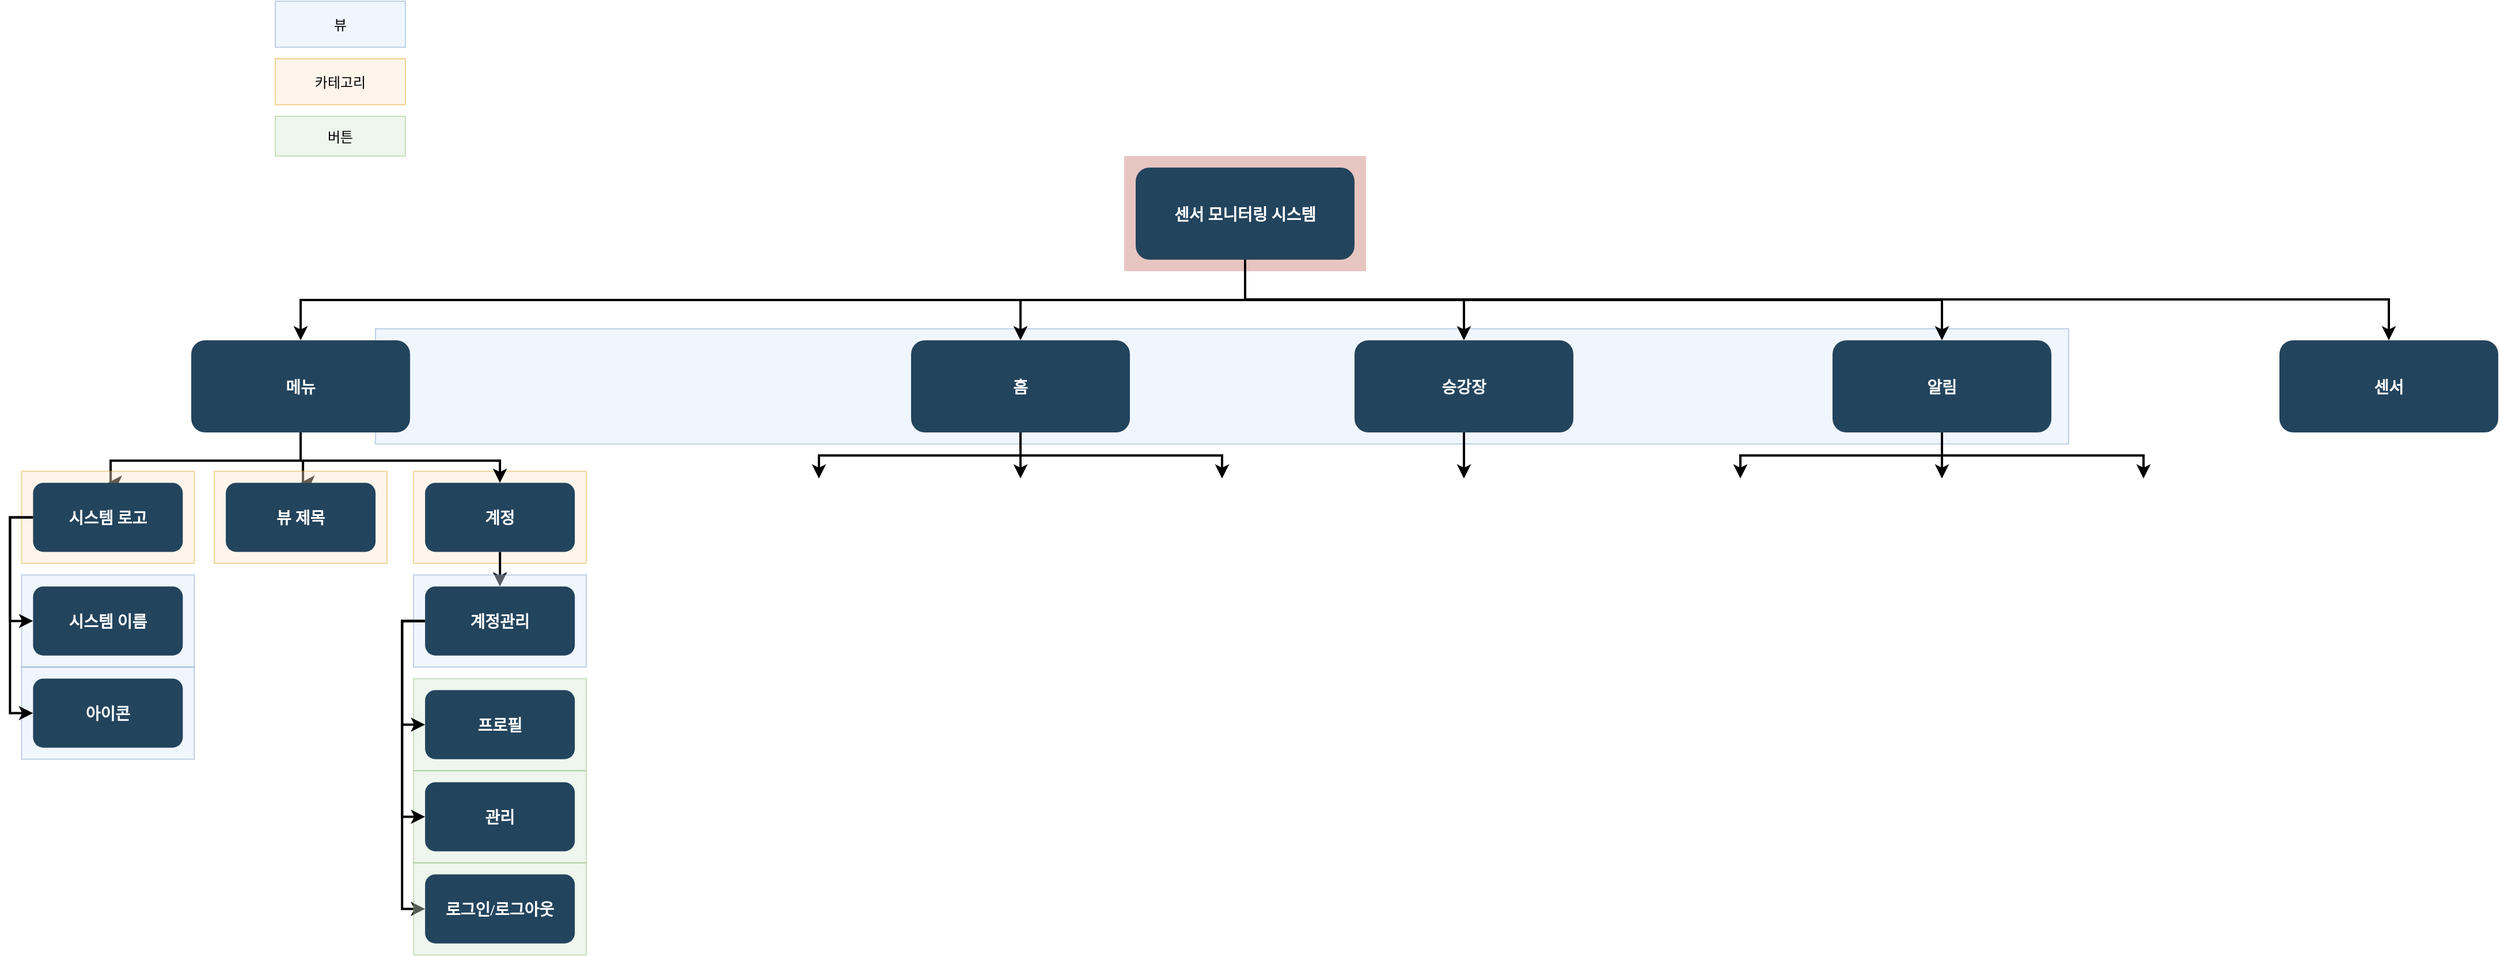 <mxfile version="12.5.7" type="github">
  <diagram name="Page-1" id="2c0d36ab-eaac-3732-788b-9136903baeff">
    <mxGraphModel dx="3426.5" dy="896" grid="1" gridSize="10" guides="1" tooltips="1" connect="1" arrows="1" fold="1" page="1" pageScale="1.5" pageWidth="1169" pageHeight="827" background="#ffffff" math="0" shadow="0">
      <root>
        <mxCell id="0"/>
        <mxCell id="1" parent="0"/>
        <mxCell id="123" value="" style="fillColor=#AE4132;strokeColor=none;opacity=30;" parent="1" vertex="1">
          <mxGeometry x="747" y="175.5" width="210" height="100.0" as="geometry"/>
        </mxCell>
        <mxCell id="122" value="" style="fillColor=#dae8fc;strokeColor=#6c8ebf;opacity=40;" parent="1" vertex="1">
          <mxGeometry x="97" y="325.5" width="1470" height="100.0" as="geometry"/>
        </mxCell>
        <mxCell id="108" value="" style="fillColor=#ffe6cc;strokeColor=#d79b00;opacity=40;" parent="1" vertex="1">
          <mxGeometry x="130.05" y="449.24" width="150" height="80" as="geometry"/>
        </mxCell>
        <mxCell id="Q9VJitN3D-aqMMfwM0eD-123" style="edgeStyle=orthogonalEdgeStyle;rounded=0;orthogonalLoop=1;jettySize=auto;html=1;strokeWidth=2;" parent="1" source="2" target="10" edge="1">
          <mxGeometry relative="1" as="geometry"/>
        </mxCell>
        <mxCell id="Q9VJitN3D-aqMMfwM0eD-126" style="edgeStyle=orthogonalEdgeStyle;rounded=0;orthogonalLoop=1;jettySize=auto;html=1;strokeWidth=2;" parent="1" source="2" target="Q9VJitN3D-aqMMfwM0eD-125" edge="1">
          <mxGeometry relative="1" as="geometry">
            <Array as="points">
              <mxPoint x="852" y="300"/>
              <mxPoint x="1845" y="300"/>
            </Array>
          </mxGeometry>
        </mxCell>
        <mxCell id="2" value="센서 모니터링 시스템" style="rounded=1;fillColor=#23445D;gradientColor=none;strokeColor=none;fontColor=#FFFFFF;fontStyle=1;fontFamily=Tahoma;fontSize=14" parent="1" vertex="1">
          <mxGeometry x="757" y="185.5" width="190" height="80" as="geometry"/>
        </mxCell>
        <mxCell id="4" value="알림" style="rounded=1;fillColor=#23445D;gradientColor=none;strokeColor=none;fontColor=#FFFFFF;fontStyle=1;fontFamily=Tahoma;fontSize=14" parent="1" vertex="1">
          <mxGeometry x="1362.0" y="335.5" width="190" height="80" as="geometry"/>
        </mxCell>
        <mxCell id="9" value="" style="edgeStyle=elbowEdgeStyle;elbow=vertical;strokeWidth=2;rounded=0" parent="1" source="2" target="4" edge="1">
          <mxGeometry x="337" y="215.5" width="100" height="100" as="geometry">
            <mxPoint x="337" y="315.5" as="sourcePoint"/>
            <mxPoint x="437" y="215.5" as="targetPoint"/>
          </mxGeometry>
        </mxCell>
        <mxCell id="10" value="승강장" style="rounded=1;fillColor=#23445D;gradientColor=none;strokeColor=none;fontColor=#FFFFFF;fontStyle=1;fontFamily=Tahoma;fontSize=14" parent="1" vertex="1">
          <mxGeometry x="947" y="335.5" width="190" height="80" as="geometry"/>
        </mxCell>
        <mxCell id="12" value="홈" style="rounded=1;fillColor=#23445D;gradientColor=none;strokeColor=none;fontColor=#FFFFFF;fontStyle=1;fontFamily=Tahoma;fontSize=14" parent="1" vertex="1">
          <mxGeometry x="562.0" y="335.5" width="190" height="80" as="geometry"/>
        </mxCell>
        <mxCell id="Q9VJitN3D-aqMMfwM0eD-209" style="edgeStyle=orthogonalEdgeStyle;rounded=0;orthogonalLoop=1;jettySize=auto;html=1;entryX=0.5;entryY=0;entryDx=0;entryDy=0;strokeWidth=2;" parent="1" source="13" target="Q9VJitN3D-aqMMfwM0eD-189" edge="1">
          <mxGeometry relative="1" as="geometry">
            <Array as="points">
              <mxPoint x="32.03" y="440"/>
              <mxPoint x="34.03" y="440"/>
            </Array>
          </mxGeometry>
        </mxCell>
        <mxCell id="Q9VJitN3D-aqMMfwM0eD-210" style="edgeStyle=orthogonalEdgeStyle;rounded=0;orthogonalLoop=1;jettySize=auto;html=1;entryX=0.5;entryY=0;entryDx=0;entryDy=0;strokeWidth=2;" parent="1" source="13" target="Q9VJitN3D-aqMMfwM0eD-200" edge="1">
          <mxGeometry relative="1" as="geometry">
            <Array as="points">
              <mxPoint x="32.03" y="440"/>
              <mxPoint x="-132.97" y="440"/>
            </Array>
          </mxGeometry>
        </mxCell>
        <mxCell id="13" value="메뉴" style="rounded=1;fillColor=#23445D;gradientColor=none;strokeColor=none;fontColor=#FFFFFF;fontStyle=1;fontFamily=Tahoma;fontSize=14" parent="1" vertex="1">
          <mxGeometry x="-62.97" y="335.5" width="190" height="80" as="geometry"/>
        </mxCell>
        <mxCell id="Q9VJitN3D-aqMMfwM0eD-219" style="edgeStyle=orthogonalEdgeStyle;rounded=0;orthogonalLoop=1;jettySize=auto;html=1;entryX=0.5;entryY=0;entryDx=0;entryDy=0;strokeWidth=2;" parent="1" source="14" target="Q9VJitN3D-aqMMfwM0eD-214" edge="1">
          <mxGeometry relative="1" as="geometry"/>
        </mxCell>
        <mxCell id="14" value="계정" style="rounded=1;fillColor=#23445D;gradientColor=none;strokeColor=none;fontColor=#FFFFFF;fontStyle=1;fontFamily=Tahoma;fontSize=14" parent="1" vertex="1">
          <mxGeometry x="140.05" y="459.24" width="130" height="60" as="geometry"/>
        </mxCell>
        <mxCell id="59" value="" style="edgeStyle=elbowEdgeStyle;elbow=vertical;strokeWidth=2;rounded=0" parent="1" source="2" target="12" edge="1">
          <mxGeometry x="347" y="225.5" width="100" height="100" as="geometry">
            <mxPoint x="862.0" y="275.5" as="sourcePoint"/>
            <mxPoint x="1467.0" y="345.5" as="targetPoint"/>
          </mxGeometry>
        </mxCell>
        <mxCell id="61" value="" style="edgeStyle=elbowEdgeStyle;elbow=vertical;strokeWidth=2;rounded=0" parent="1" source="2" target="13" edge="1">
          <mxGeometry x="-23" y="135.5" width="100" height="100" as="geometry">
            <mxPoint x="-23" y="235.5" as="sourcePoint"/>
            <mxPoint x="77" y="135.5" as="targetPoint"/>
          </mxGeometry>
        </mxCell>
        <mxCell id="62" value="" style="edgeStyle=elbowEdgeStyle;elbow=vertical;strokeWidth=2;rounded=0;exitX=0.5;exitY=1;exitDx=0;exitDy=0;" parent="1" source="13" target="14" edge="1">
          <mxGeometry x="-192.97" y="135.5" width="100" height="100" as="geometry">
            <mxPoint x="-192.97" y="235.5" as="sourcePoint"/>
            <mxPoint x="-92.97" y="135.5" as="targetPoint"/>
            <Array as="points">
              <mxPoint x="10.03" y="440"/>
            </Array>
          </mxGeometry>
        </mxCell>
        <mxCell id="100" value="" style="edgeStyle=elbowEdgeStyle;elbow=vertical;strokeWidth=2;rounded=0" parent="1" source="12" edge="1">
          <mxGeometry x="-23" y="135.5" width="100" height="100" as="geometry">
            <mxPoint x="-23" y="235.5" as="sourcePoint"/>
            <mxPoint x="482" y="455.5" as="targetPoint"/>
          </mxGeometry>
        </mxCell>
        <mxCell id="101" value="" style="edgeStyle=elbowEdgeStyle;elbow=vertical;strokeWidth=2;rounded=0" parent="1" source="12" edge="1">
          <mxGeometry x="-23" y="135.5" width="100" height="100" as="geometry">
            <mxPoint x="-23" y="235.5" as="sourcePoint"/>
            <mxPoint x="657" y="455.5" as="targetPoint"/>
          </mxGeometry>
        </mxCell>
        <mxCell id="102" value="" style="edgeStyle=elbowEdgeStyle;elbow=vertical;strokeWidth=2;rounded=0" parent="1" source="12" edge="1">
          <mxGeometry x="-23" y="135.5" width="100" height="100" as="geometry">
            <mxPoint x="-23" y="235.5" as="sourcePoint"/>
            <mxPoint x="832" y="455.5" as="targetPoint"/>
          </mxGeometry>
        </mxCell>
        <mxCell id="103" value="" style="edgeStyle=elbowEdgeStyle;elbow=vertical;strokeWidth=2;rounded=0" parent="1" source="10" edge="1">
          <mxGeometry x="-23" y="135.5" width="100" height="100" as="geometry">
            <mxPoint x="-23" y="235.5" as="sourcePoint"/>
            <mxPoint x="1042" y="455.5" as="targetPoint"/>
          </mxGeometry>
        </mxCell>
        <mxCell id="104" value="" style="edgeStyle=elbowEdgeStyle;elbow=vertical;strokeWidth=2;rounded=0" parent="1" source="4" edge="1">
          <mxGeometry x="-23" y="135.5" width="100" height="100" as="geometry">
            <mxPoint x="-23" y="235.5" as="sourcePoint"/>
            <mxPoint x="1457" y="455.5" as="targetPoint"/>
          </mxGeometry>
        </mxCell>
        <mxCell id="105" value="" style="edgeStyle=elbowEdgeStyle;elbow=vertical;strokeWidth=2;rounded=0" parent="1" source="4" edge="1">
          <mxGeometry x="-23" y="135.5" width="100" height="100" as="geometry">
            <mxPoint x="-23" y="235.5" as="sourcePoint"/>
            <mxPoint x="1282" y="455.5" as="targetPoint"/>
          </mxGeometry>
        </mxCell>
        <mxCell id="106" value="" style="edgeStyle=elbowEdgeStyle;elbow=vertical;strokeWidth=2;rounded=0" parent="1" source="4" edge="1">
          <mxGeometry x="-23" y="135.5" width="100" height="100" as="geometry">
            <mxPoint x="-23" y="235.5" as="sourcePoint"/>
            <mxPoint x="1632" y="455.5" as="targetPoint"/>
          </mxGeometry>
        </mxCell>
        <mxCell id="Q9VJitN3D-aqMMfwM0eD-125" value="센서" style="rounded=1;fillColor=#23445D;gradientColor=none;strokeColor=none;fontColor=#FFFFFF;fontStyle=1;fontFamily=Tahoma;fontSize=14" parent="1" vertex="1">
          <mxGeometry x="1750.0" y="335.5" width="190" height="80" as="geometry"/>
        </mxCell>
        <mxCell id="Q9VJitN3D-aqMMfwM0eD-135" value="뷰" style="fillColor=#dae8fc;strokeColor=#6c8ebf;opacity=40;" parent="1" vertex="1">
          <mxGeometry x="10" y="41" width="113" height="40" as="geometry"/>
        </mxCell>
        <mxCell id="Q9VJitN3D-aqMMfwM0eD-136" value="카테고리" style="fillColor=#ffe6cc;strokeColor=#d79b00;opacity=40;" parent="1" vertex="1">
          <mxGeometry x="10" y="91" width="113" height="40" as="geometry"/>
        </mxCell>
        <mxCell id="Q9VJitN3D-aqMMfwM0eD-137" value="버튼" style="fillColor=#d5e8d4;strokeColor=#82b366;opacity=40;" parent="1" vertex="1">
          <mxGeometry x="10" y="141" width="113" height="34.5" as="geometry"/>
        </mxCell>
        <mxCell id="Q9VJitN3D-aqMMfwM0eD-187" value="" style="fillColor=#ffe6cc;strokeColor=#d79b00;opacity=40;" parent="1" vertex="1">
          <mxGeometry x="-42.95" y="449.24" width="150" height="80" as="geometry"/>
        </mxCell>
        <mxCell id="Q9VJitN3D-aqMMfwM0eD-189" value="뷰 제목" style="rounded=1;fillColor=#23445D;gradientColor=none;strokeColor=none;fontColor=#FFFFFF;fontStyle=1;fontFamily=Tahoma;fontSize=14" parent="1" vertex="1">
          <mxGeometry x="-32.95" y="459.24" width="130" height="60" as="geometry"/>
        </mxCell>
        <mxCell id="Q9VJitN3D-aqMMfwM0eD-197" value="" style="fillColor=#dae8fc;strokeColor=#6c8ebf;opacity=40;" parent="1" vertex="1">
          <mxGeometry x="-210.3" y="539.24" width="150" height="80" as="geometry"/>
        </mxCell>
        <mxCell id="Q9VJitN3D-aqMMfwM0eD-198" value="" style="fillColor=#ffe6cc;strokeColor=#d79b00;opacity=40;" parent="1" vertex="1">
          <mxGeometry x="-210.3" y="449.24" width="150" height="80" as="geometry"/>
        </mxCell>
        <mxCell id="Q9VJitN3D-aqMMfwM0eD-199" style="edgeStyle=orthogonalEdgeStyle;rounded=0;orthogonalLoop=1;jettySize=auto;html=1;entryX=0;entryY=0.5;entryDx=0;entryDy=0;strokeWidth=2;exitX=0;exitY=0.5;exitDx=0;exitDy=0;" parent="1" source="Q9VJitN3D-aqMMfwM0eD-200" target="Q9VJitN3D-aqMMfwM0eD-201" edge="1">
          <mxGeometry relative="1" as="geometry"/>
        </mxCell>
        <mxCell id="Q9VJitN3D-aqMMfwM0eD-200" value="시스템 로고" style="rounded=1;fillColor=#23445D;gradientColor=none;strokeColor=none;fontColor=#FFFFFF;fontStyle=1;fontFamily=Tahoma;fontSize=14" parent="1" vertex="1">
          <mxGeometry x="-200.3" y="459.24" width="130" height="60" as="geometry"/>
        </mxCell>
        <mxCell id="Q9VJitN3D-aqMMfwM0eD-201" value="시스템 이름" style="rounded=1;fillColor=#23445D;gradientColor=none;strokeColor=none;fontColor=#FFFFFF;fontStyle=1;fontFamily=Tahoma;fontSize=14" parent="1" vertex="1">
          <mxGeometry x="-200.3" y="549.24" width="130" height="60" as="geometry"/>
        </mxCell>
        <mxCell id="Q9VJitN3D-aqMMfwM0eD-202" value="" style="fillColor=#dae8fc;strokeColor=#6c8ebf;opacity=40;" parent="1" vertex="1">
          <mxGeometry x="-210.3" y="619.24" width="150" height="80" as="geometry"/>
        </mxCell>
        <mxCell id="Q9VJitN3D-aqMMfwM0eD-203" value="아이콘" style="rounded=1;fillColor=#23445D;gradientColor=none;strokeColor=none;fontColor=#FFFFFF;fontStyle=1;fontFamily=Tahoma;fontSize=14" parent="1" vertex="1">
          <mxGeometry x="-200.3" y="629.24" width="130" height="60" as="geometry"/>
        </mxCell>
        <mxCell id="Q9VJitN3D-aqMMfwM0eD-206" style="edgeStyle=orthogonalEdgeStyle;rounded=0;orthogonalLoop=1;jettySize=auto;html=1;entryX=0;entryY=0.5;entryDx=0;entryDy=0;strokeWidth=2;exitX=0;exitY=0.5;exitDx=0;exitDy=0;" parent="1" source="Q9VJitN3D-aqMMfwM0eD-200" target="Q9VJitN3D-aqMMfwM0eD-203" edge="1">
          <mxGeometry relative="1" as="geometry"/>
        </mxCell>
        <mxCell id="Q9VJitN3D-aqMMfwM0eD-211" value="" style="fillColor=#d5e8d4;strokeColor=#82b366;opacity=40;" parent="1" vertex="1">
          <mxGeometry x="130.05" y="629.24" width="150" height="80" as="geometry"/>
        </mxCell>
        <mxCell id="Q9VJitN3D-aqMMfwM0eD-212" value="" style="fillColor=#dae8fc;strokeColor=#6c8ebf;opacity=40;" parent="1" vertex="1">
          <mxGeometry x="130.05" y="539.24" width="150" height="80" as="geometry"/>
        </mxCell>
        <mxCell id="Q9VJitN3D-aqMMfwM0eD-213" style="edgeStyle=orthogonalEdgeStyle;rounded=0;orthogonalLoop=1;jettySize=auto;html=1;entryX=0;entryY=0.5;entryDx=0;entryDy=0;strokeWidth=2;exitX=0;exitY=0.5;exitDx=0;exitDy=0;" parent="1" source="Q9VJitN3D-aqMMfwM0eD-214" target="Q9VJitN3D-aqMMfwM0eD-215" edge="1">
          <mxGeometry relative="1" as="geometry"/>
        </mxCell>
        <mxCell id="hnhDL2s074yxFJpu3EWV-125" style="edgeStyle=orthogonalEdgeStyle;rounded=0;orthogonalLoop=1;jettySize=auto;html=1;entryX=0;entryY=0.5;entryDx=0;entryDy=0;exitX=0;exitY=0.5;exitDx=0;exitDy=0;strokeWidth=2;" edge="1" parent="1" source="Q9VJitN3D-aqMMfwM0eD-214" target="hnhDL2s074yxFJpu3EWV-124">
          <mxGeometry relative="1" as="geometry"/>
        </mxCell>
        <mxCell id="Q9VJitN3D-aqMMfwM0eD-214" value="계정관리" style="rounded=1;fillColor=#23445D;gradientColor=none;strokeColor=none;fontColor=#FFFFFF;fontStyle=1;fontFamily=Tahoma;fontSize=14" parent="1" vertex="1">
          <mxGeometry x="140.05" y="549.24" width="130" height="60" as="geometry"/>
        </mxCell>
        <mxCell id="Q9VJitN3D-aqMMfwM0eD-215" value="프로필" style="rounded=1;fillColor=#23445D;gradientColor=none;strokeColor=none;fontColor=#FFFFFF;fontStyle=1;fontFamily=Tahoma;fontSize=14" parent="1" vertex="1">
          <mxGeometry x="140.05" y="639.24" width="130" height="60" as="geometry"/>
        </mxCell>
        <mxCell id="Q9VJitN3D-aqMMfwM0eD-216" value="" style="fillColor=#d5e8d4;strokeColor=#82b366;opacity=40;" parent="1" vertex="1">
          <mxGeometry x="130.05" y="709.24" width="150" height="80" as="geometry"/>
        </mxCell>
        <mxCell id="Q9VJitN3D-aqMMfwM0eD-217" value="관리" style="rounded=1;fillColor=#23445D;gradientColor=none;strokeColor=none;fontColor=#FFFFFF;fontStyle=1;fontFamily=Tahoma;fontSize=14" parent="1" vertex="1">
          <mxGeometry x="140.05" y="719.24" width="130" height="60" as="geometry"/>
        </mxCell>
        <mxCell id="Q9VJitN3D-aqMMfwM0eD-218" style="edgeStyle=orthogonalEdgeStyle;rounded=0;orthogonalLoop=1;jettySize=auto;html=1;entryX=0;entryY=0.5;entryDx=0;entryDy=0;strokeWidth=2;exitX=0;exitY=0.5;exitDx=0;exitDy=0;" parent="1" source="Q9VJitN3D-aqMMfwM0eD-214" target="Q9VJitN3D-aqMMfwM0eD-217" edge="1">
          <mxGeometry relative="1" as="geometry"/>
        </mxCell>
        <mxCell id="hnhDL2s074yxFJpu3EWV-123" value="" style="fillColor=#d5e8d4;strokeColor=#82b366;opacity=40;" vertex="1" parent="1">
          <mxGeometry x="130.05" y="789.24" width="150" height="80" as="geometry"/>
        </mxCell>
        <mxCell id="hnhDL2s074yxFJpu3EWV-124" value="로그인/로그아웃" style="rounded=1;fillColor=#23445D;gradientColor=none;strokeColor=none;fontColor=#FFFFFF;fontStyle=1;fontFamily=Tahoma;fontSize=14" vertex="1" parent="1">
          <mxGeometry x="140.05" y="799.24" width="130" height="60" as="geometry"/>
        </mxCell>
      </root>
    </mxGraphModel>
  </diagram>
</mxfile>
